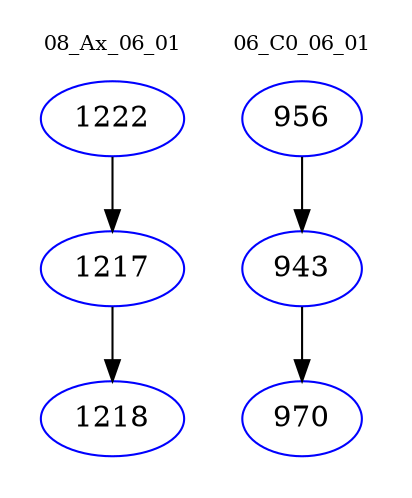 digraph{
subgraph cluster_0 {
color = white
label = "08_Ax_06_01";
fontsize=10;
T0_1222 [label="1222", color="blue"]
T0_1222 -> T0_1217 [color="black"]
T0_1217 [label="1217", color="blue"]
T0_1217 -> T0_1218 [color="black"]
T0_1218 [label="1218", color="blue"]
}
subgraph cluster_1 {
color = white
label = "06_C0_06_01";
fontsize=10;
T1_956 [label="956", color="blue"]
T1_956 -> T1_943 [color="black"]
T1_943 [label="943", color="blue"]
T1_943 -> T1_970 [color="black"]
T1_970 [label="970", color="blue"]
}
}

